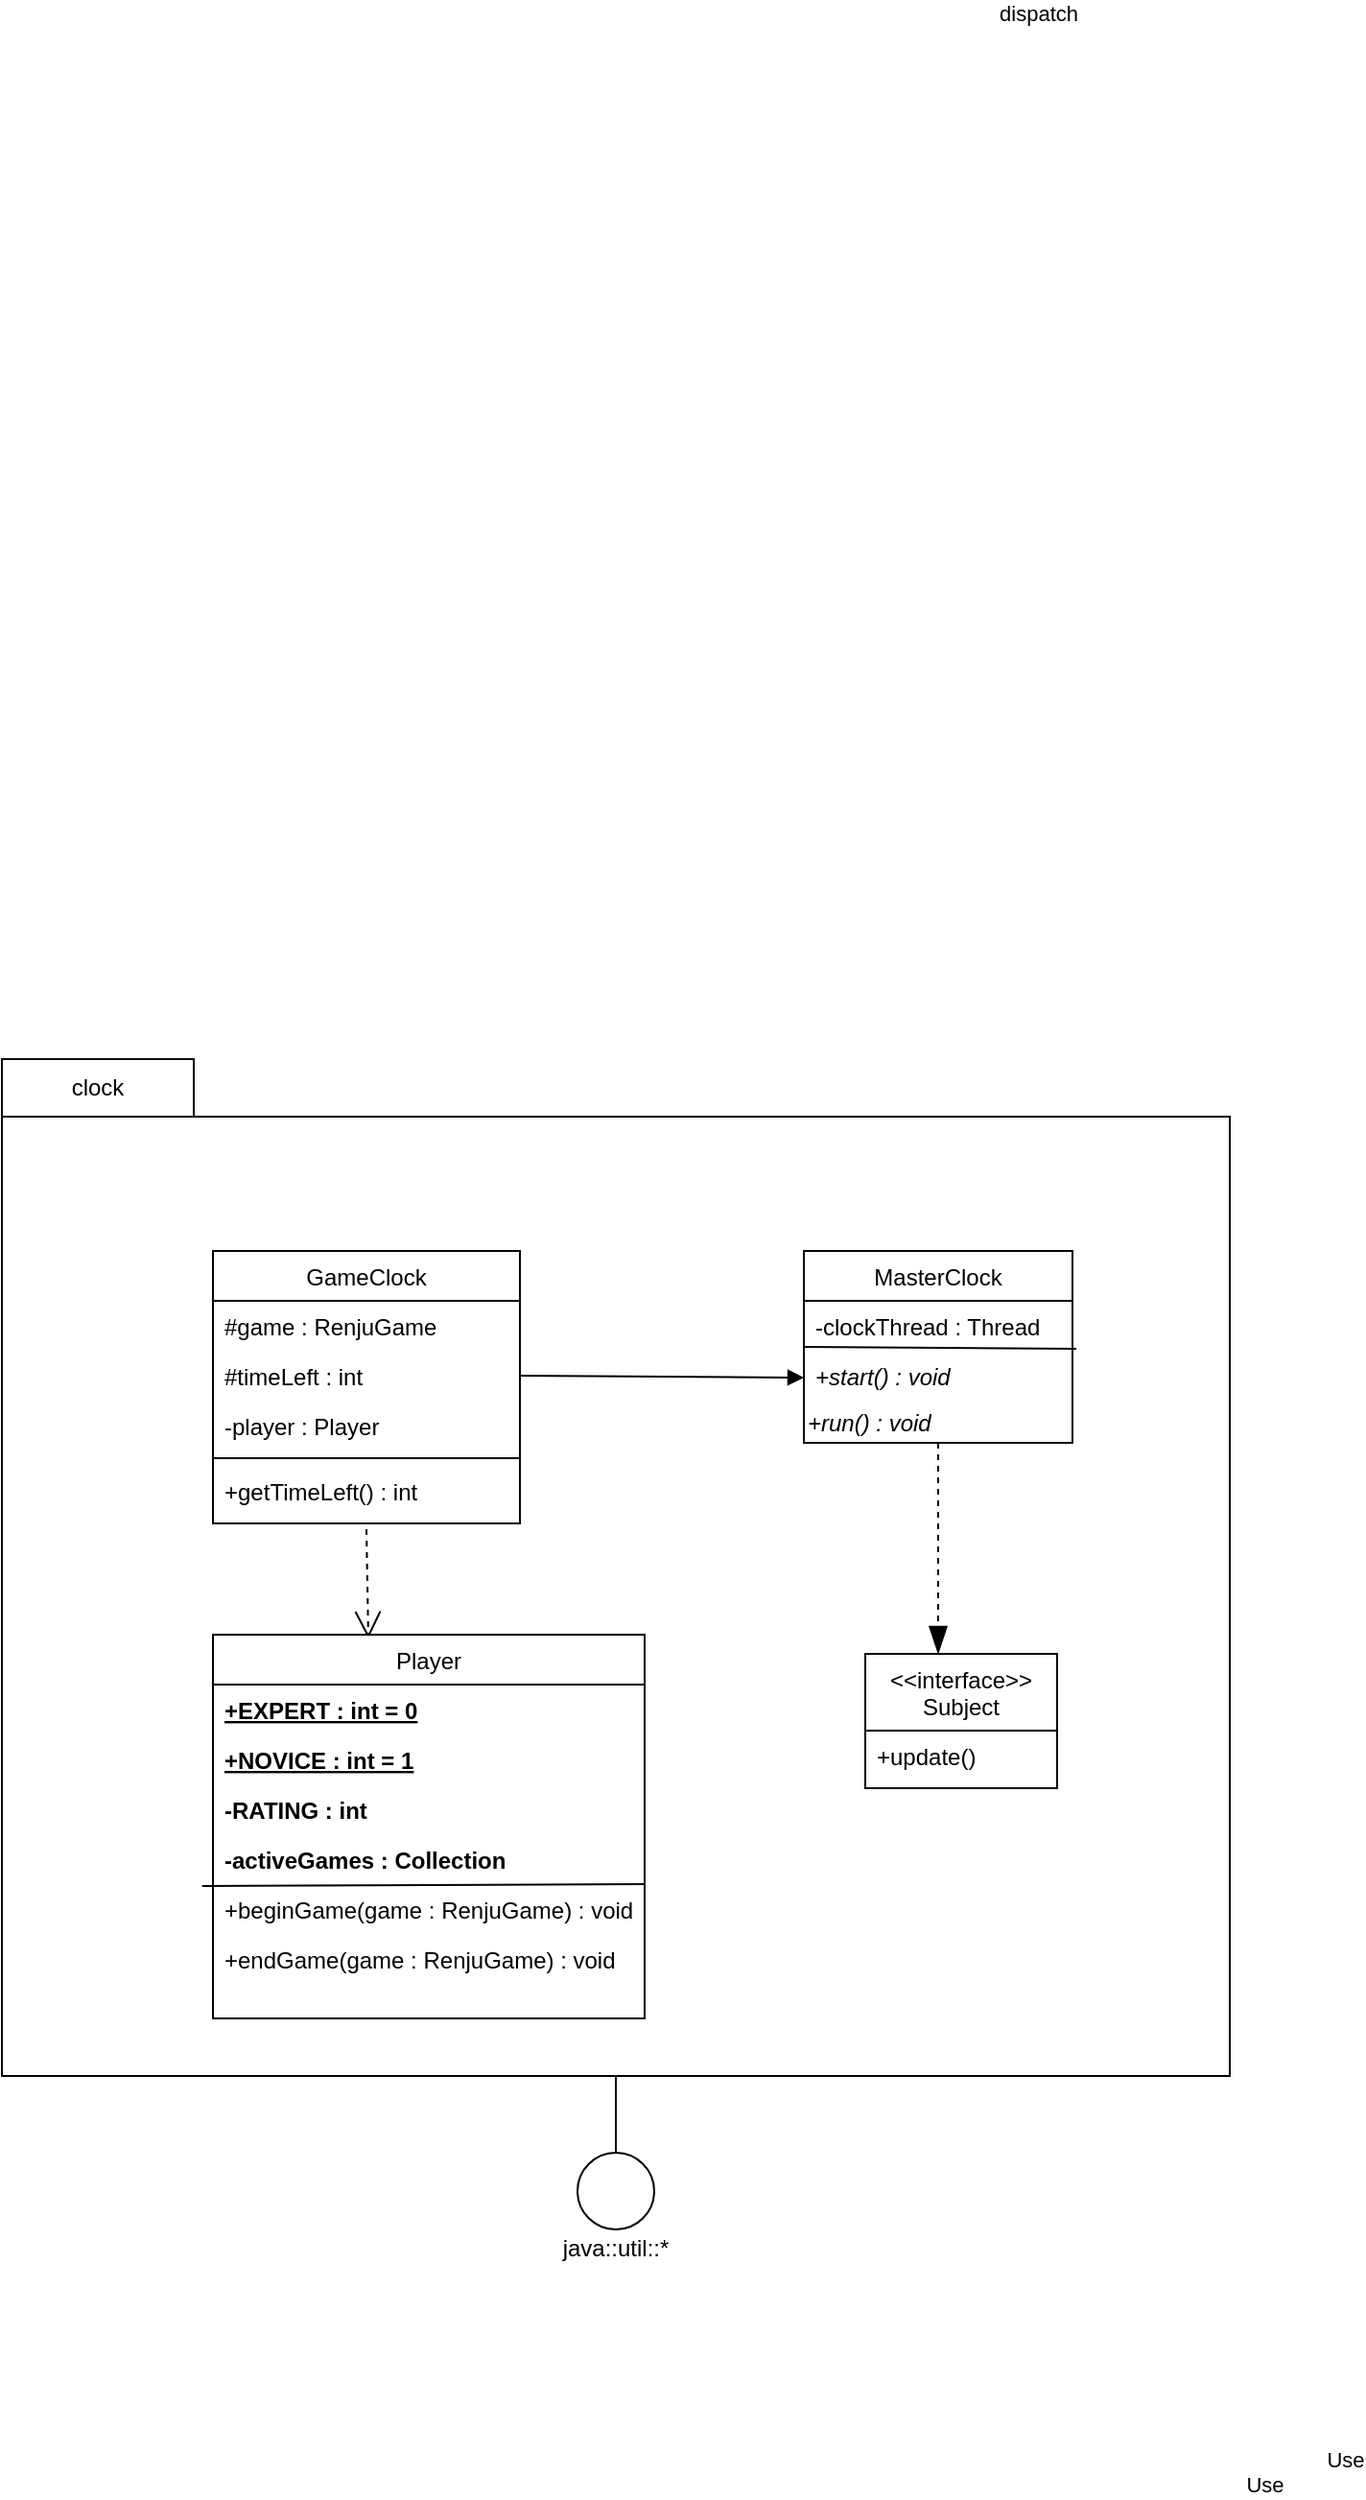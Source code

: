 <mxfile version="13.7.3" type="device"><diagram id="C5RBs43oDa-KdzZeNtuy" name="Page-1"><mxGraphModel dx="1422" dy="1931" grid="1" gridSize="10" guides="1" tooltips="1" connect="1" arrows="1" fold="1" page="1" pageScale="1" pageWidth="827" pageHeight="1169" math="0" shadow="0"><root><mxCell id="WIyWlLk6GJQsqaUBKTNV-0"/><mxCell id="WIyWlLk6GJQsqaUBKTNV-1" parent="WIyWlLk6GJQsqaUBKTNV-0"/><mxCell id="zkfFHV4jXpPFQw0GAbJ--17" value="MasterClock" style="swimlane;fontStyle=0;align=center;verticalAlign=top;childLayout=stackLayout;horizontal=1;startSize=26;horizontalStack=0;resizeParent=1;resizeLast=0;collapsible=1;marginBottom=0;rounded=0;shadow=0;strokeWidth=1;" parent="WIyWlLk6GJQsqaUBKTNV-1" vertex="1"><mxGeometry x="508" y="120" width="140" height="100" as="geometry"><mxRectangle x="550" y="140" width="160" height="26" as="alternateBounds"/></mxGeometry></mxCell><mxCell id="zkfFHV4jXpPFQw0GAbJ--19" value="-clockThread : Thread" style="text;align=left;verticalAlign=top;spacingLeft=4;spacingRight=4;overflow=hidden;rotatable=0;points=[[0,0.5],[1,0.5]];portConstraint=eastwest;rounded=0;shadow=0;html=0;" parent="zkfFHV4jXpPFQw0GAbJ--17" vertex="1"><mxGeometry y="26" width="140" height="26" as="geometry"/></mxCell><mxCell id="zkfFHV4jXpPFQw0GAbJ--21" value="+start() : void" style="text;align=left;verticalAlign=top;spacingLeft=4;spacingRight=4;overflow=hidden;rotatable=0;points=[[0,0.5],[1,0.5]];portConstraint=eastwest;rounded=0;shadow=0;html=0;fontStyle=2" parent="zkfFHV4jXpPFQw0GAbJ--17" vertex="1"><mxGeometry y="52" width="140" height="28" as="geometry"/></mxCell><mxCell id="s4ecRyPy_dPynoxeigud-4" value="" style="endArrow=none;html=1;exitX=0;exitY=-0.077;exitDx=0;exitDy=0;exitPerimeter=0;" edge="1" parent="zkfFHV4jXpPFQw0GAbJ--17"><mxGeometry width="50" height="50" relative="1" as="geometry"><mxPoint y="49.998" as="sourcePoint"/><mxPoint x="142" y="51" as="targetPoint"/></mxGeometry></mxCell><mxCell id="s4ecRyPy_dPynoxeigud-5" value="+run() : void" style="text;html=1;strokeColor=none;fillColor=none;align=left;verticalAlign=middle;whiteSpace=wrap;rounded=0;fontStyle=2" vertex="1" parent="zkfFHV4jXpPFQw0GAbJ--17"><mxGeometry y="80" width="140" height="20" as="geometry"/></mxCell><mxCell id="zkfFHV4jXpPFQw0GAbJ--0" value="GameClock" style="swimlane;fontStyle=0;align=center;verticalAlign=top;childLayout=stackLayout;horizontal=1;startSize=26;horizontalStack=0;resizeParent=1;resizeLast=0;collapsible=1;marginBottom=0;rounded=0;shadow=0;strokeWidth=1;" parent="WIyWlLk6GJQsqaUBKTNV-1" vertex="1"><mxGeometry x="200" y="120" width="160" height="142" as="geometry"><mxRectangle x="200" y="120" width="160" height="26" as="alternateBounds"/></mxGeometry></mxCell><mxCell id="zkfFHV4jXpPFQw0GAbJ--1" value="#game : RenjuGame" style="text;align=left;verticalAlign=top;spacingLeft=4;spacingRight=4;overflow=hidden;rotatable=0;points=[[0,0.5],[1,0.5]];portConstraint=eastwest;" parent="zkfFHV4jXpPFQw0GAbJ--0" vertex="1"><mxGeometry y="26" width="160" height="26" as="geometry"/></mxCell><mxCell id="zkfFHV4jXpPFQw0GAbJ--2" value="#timeLeft : int" style="text;align=left;verticalAlign=top;spacingLeft=4;spacingRight=4;overflow=hidden;rotatable=0;points=[[0,0.5],[1,0.5]];portConstraint=eastwest;rounded=0;shadow=0;html=0;" parent="zkfFHV4jXpPFQw0GAbJ--0" vertex="1"><mxGeometry y="52" width="160" height="26" as="geometry"/></mxCell><mxCell id="zkfFHV4jXpPFQw0GAbJ--3" value="-player : Player" style="text;align=left;verticalAlign=top;spacingLeft=4;spacingRight=4;overflow=hidden;rotatable=0;points=[[0,0.5],[1,0.5]];portConstraint=eastwest;rounded=0;shadow=0;html=0;" parent="zkfFHV4jXpPFQw0GAbJ--0" vertex="1"><mxGeometry y="78" width="160" height="26" as="geometry"/></mxCell><mxCell id="zkfFHV4jXpPFQw0GAbJ--4" value="" style="line;html=1;strokeWidth=1;align=left;verticalAlign=middle;spacingTop=-1;spacingLeft=3;spacingRight=3;rotatable=0;labelPosition=right;points=[];portConstraint=eastwest;" parent="zkfFHV4jXpPFQw0GAbJ--0" vertex="1"><mxGeometry y="104" width="160" height="8" as="geometry"/></mxCell><mxCell id="zkfFHV4jXpPFQw0GAbJ--5" value="+getTimeLeft() : int" style="text;align=left;verticalAlign=top;spacingLeft=4;spacingRight=4;overflow=hidden;rotatable=0;points=[[0,0.5],[1,0.5]];portConstraint=eastwest;" parent="zkfFHV4jXpPFQw0GAbJ--0" vertex="1"><mxGeometry y="112" width="160" height="30" as="geometry"/></mxCell><mxCell id="s4ecRyPy_dPynoxeigud-36" value="dispatch" style="html=1;verticalAlign=bottom;endArrow=block;exitX=1;exitY=0.5;exitDx=0;exitDy=0;entryX=0;entryY=0.5;entryDx=0;entryDy=0;" edge="1" parent="WIyWlLk6GJQsqaUBKTNV-1" source="zkfFHV4jXpPFQw0GAbJ--2" target="zkfFHV4jXpPFQw0GAbJ--21"><mxGeometry x="-1" y="646" width="80" relative="1" as="geometry"><mxPoint x="370" y="390" as="sourcePoint"/><mxPoint x="460" y="240" as="targetPoint"/><mxPoint x="266" y="-55" as="offset"/></mxGeometry></mxCell><mxCell id="s4ecRyPy_dPynoxeigud-22" value="&lt;&lt;interface&gt;&gt;&#10;Subject" style="swimlane;fontStyle=0;align=center;verticalAlign=top;childLayout=stackLayout;horizontal=1;startSize=40;horizontalStack=0;resizeParent=1;resizeLast=0;collapsible=1;marginBottom=0;rounded=0;shadow=0;strokeWidth=1;" vertex="1" parent="WIyWlLk6GJQsqaUBKTNV-1"><mxGeometry x="540" y="330" width="100" height="70" as="geometry"><mxRectangle x="200" y="120" width="160" height="26" as="alternateBounds"/></mxGeometry></mxCell><mxCell id="s4ecRyPy_dPynoxeigud-29" value="+update()" style="text;align=left;verticalAlign=top;spacingLeft=4;spacingRight=4;overflow=hidden;rotatable=0;points=[[0,0.5],[1,0.5]];portConstraint=eastwest;fontStyle=0" vertex="1" parent="s4ecRyPy_dPynoxeigud-22"><mxGeometry y="40" width="100" height="26" as="geometry"/></mxCell><mxCell id="s4ecRyPy_dPynoxeigud-37" value="Use" style="endArrow=blockThin;endSize=12;dashed=1;html=1;exitX=0.5;exitY=1;exitDx=0;exitDy=0;endFill=1;" edge="1" parent="WIyWlLk6GJQsqaUBKTNV-1" source="s4ecRyPy_dPynoxeigud-5"><mxGeometry x="1" y="462" width="160" relative="1" as="geometry"><mxPoint x="330" y="390" as="sourcePoint"/><mxPoint x="578" y="330" as="targetPoint"/><mxPoint x="-292" y="433" as="offset"/></mxGeometry></mxCell><mxCell id="s4ecRyPy_dPynoxeigud-49" style="edgeStyle=orthogonalEdgeStyle;rounded=0;orthogonalLoop=1;jettySize=auto;html=1;endArrow=none;endFill=0;strokeColor=#000000;" edge="1" parent="WIyWlLk6GJQsqaUBKTNV-1" source="s4ecRyPy_dPynoxeigud-39"><mxGeometry relative="1" as="geometry"><mxPoint x="410" y="590" as="targetPoint"/></mxGeometry></mxCell><mxCell id="s4ecRyPy_dPynoxeigud-39" value="" style="html=1;fillColor=none;" vertex="1" parent="WIyWlLk6GJQsqaUBKTNV-1"><mxGeometry x="90" y="50" width="640" height="500" as="geometry"/></mxCell><mxCell id="s4ecRyPy_dPynoxeigud-41" value="clock" style="rounded=0;whiteSpace=wrap;html=1;fillColor=none;" vertex="1" parent="WIyWlLk6GJQsqaUBKTNV-1"><mxGeometry x="90" y="20" width="100" height="30" as="geometry"/></mxCell><mxCell id="s4ecRyPy_dPynoxeigud-48" value="" style="ellipse;whiteSpace=wrap;html=1;aspect=fixed;fillColor=none;" vertex="1" parent="WIyWlLk6GJQsqaUBKTNV-1"><mxGeometry x="390" y="590" width="40" height="40" as="geometry"/></mxCell><mxCell id="s4ecRyPy_dPynoxeigud-50" value="java::util::*" style="text;html=1;strokeColor=none;fillColor=none;align=center;verticalAlign=middle;whiteSpace=wrap;rounded=0;" vertex="1" parent="WIyWlLk6GJQsqaUBKTNV-1"><mxGeometry x="360" y="630" width="100" height="20" as="geometry"/></mxCell><mxCell id="s4ecRyPy_dPynoxeigud-51" value="Use" style="endArrow=open;endSize=12;dashed=1;html=1;strokeColor=#000000;exitX=0.5;exitY=1.1;exitDx=0;exitDy=0;exitPerimeter=0;entryX=0.36;entryY=0.01;entryDx=0;entryDy=0;entryPerimeter=0;" edge="1" parent="WIyWlLk6GJQsqaUBKTNV-1" source="zkfFHV4jXpPFQw0GAbJ--5" target="s4ecRyPy_dPynoxeigud-6"><mxGeometry x="1" y="665" width="160" relative="1" as="geometry"><mxPoint x="330" y="390" as="sourcePoint"/><mxPoint x="490" y="390" as="targetPoint"/><mxPoint x="-156" y="440" as="offset"/></mxGeometry></mxCell><mxCell id="s4ecRyPy_dPynoxeigud-6" value="Player" style="swimlane;fontStyle=0;align=center;verticalAlign=top;childLayout=stackLayout;horizontal=1;startSize=26;horizontalStack=0;resizeParent=1;resizeLast=0;collapsible=1;marginBottom=0;rounded=0;shadow=0;strokeWidth=1;" vertex="1" parent="WIyWlLk6GJQsqaUBKTNV-1"><mxGeometry x="200" y="320" width="225" height="200" as="geometry"><mxRectangle x="200" y="120" width="160" height="26" as="alternateBounds"/></mxGeometry></mxCell><mxCell id="s4ecRyPy_dPynoxeigud-7" value="+EXPERT : int = 0" style="text;align=left;verticalAlign=top;spacingLeft=4;spacingRight=4;overflow=hidden;rotatable=0;points=[[0,0.5],[1,0.5]];portConstraint=eastwest;fontStyle=5" vertex="1" parent="s4ecRyPy_dPynoxeigud-6"><mxGeometry y="26" width="225" height="26" as="geometry"/></mxCell><mxCell id="s4ecRyPy_dPynoxeigud-15" value="+NOVICE : int = 1" style="text;align=left;verticalAlign=top;spacingLeft=4;spacingRight=4;overflow=hidden;rotatable=0;points=[[0,0.5],[1,0.5]];portConstraint=eastwest;fontStyle=5" vertex="1" parent="s4ecRyPy_dPynoxeigud-6"><mxGeometry y="52" width="225" height="26" as="geometry"/></mxCell><mxCell id="s4ecRyPy_dPynoxeigud-16" value="-RATING : int" style="text;align=left;verticalAlign=top;spacingLeft=4;spacingRight=4;overflow=hidden;rotatable=0;points=[[0,0.5],[1,0.5]];portConstraint=eastwest;fontStyle=1" vertex="1" parent="s4ecRyPy_dPynoxeigud-6"><mxGeometry y="78" width="225" height="26" as="geometry"/></mxCell><mxCell id="s4ecRyPy_dPynoxeigud-17" value="-activeGames : Collection" style="text;align=left;verticalAlign=top;spacingLeft=4;spacingRight=4;overflow=hidden;rotatable=0;points=[[0,0.5],[1,0.5]];portConstraint=eastwest;fontStyle=1" vertex="1" parent="s4ecRyPy_dPynoxeigud-6"><mxGeometry y="104" width="225" height="26" as="geometry"/></mxCell><mxCell id="s4ecRyPy_dPynoxeigud-19" value="+beginGame(game : RenjuGame) : void" style="text;align=left;verticalAlign=top;spacingLeft=4;spacingRight=4;overflow=hidden;rotatable=0;points=[[0,0.5],[1,0.5]];portConstraint=eastwest;fontStyle=0" vertex="1" parent="s4ecRyPy_dPynoxeigud-6"><mxGeometry y="130" width="225" height="26" as="geometry"/></mxCell><mxCell id="s4ecRyPy_dPynoxeigud-18" value="" style="endArrow=none;html=1;entryX=1;entryY=0;entryDx=0;entryDy=0;entryPerimeter=0;exitX=-0.025;exitY=0.038;exitDx=0;exitDy=0;exitPerimeter=0;" edge="1" parent="s4ecRyPy_dPynoxeigud-6" source="s4ecRyPy_dPynoxeigud-19" target="s4ecRyPy_dPynoxeigud-19"><mxGeometry width="50" height="50" relative="1" as="geometry"><mxPoint y="140" as="sourcePoint"/><mxPoint x="160" y="140" as="targetPoint"/></mxGeometry></mxCell><mxCell id="s4ecRyPy_dPynoxeigud-20" value="+endGame(game : RenjuGame) : void" style="text;align=left;verticalAlign=top;spacingLeft=4;spacingRight=4;overflow=hidden;rotatable=0;points=[[0,0.5],[1,0.5]];portConstraint=eastwest;fontStyle=0" vertex="1" parent="s4ecRyPy_dPynoxeigud-6"><mxGeometry y="156" width="225" height="26" as="geometry"/></mxCell></root></mxGraphModel></diagram></mxfile>